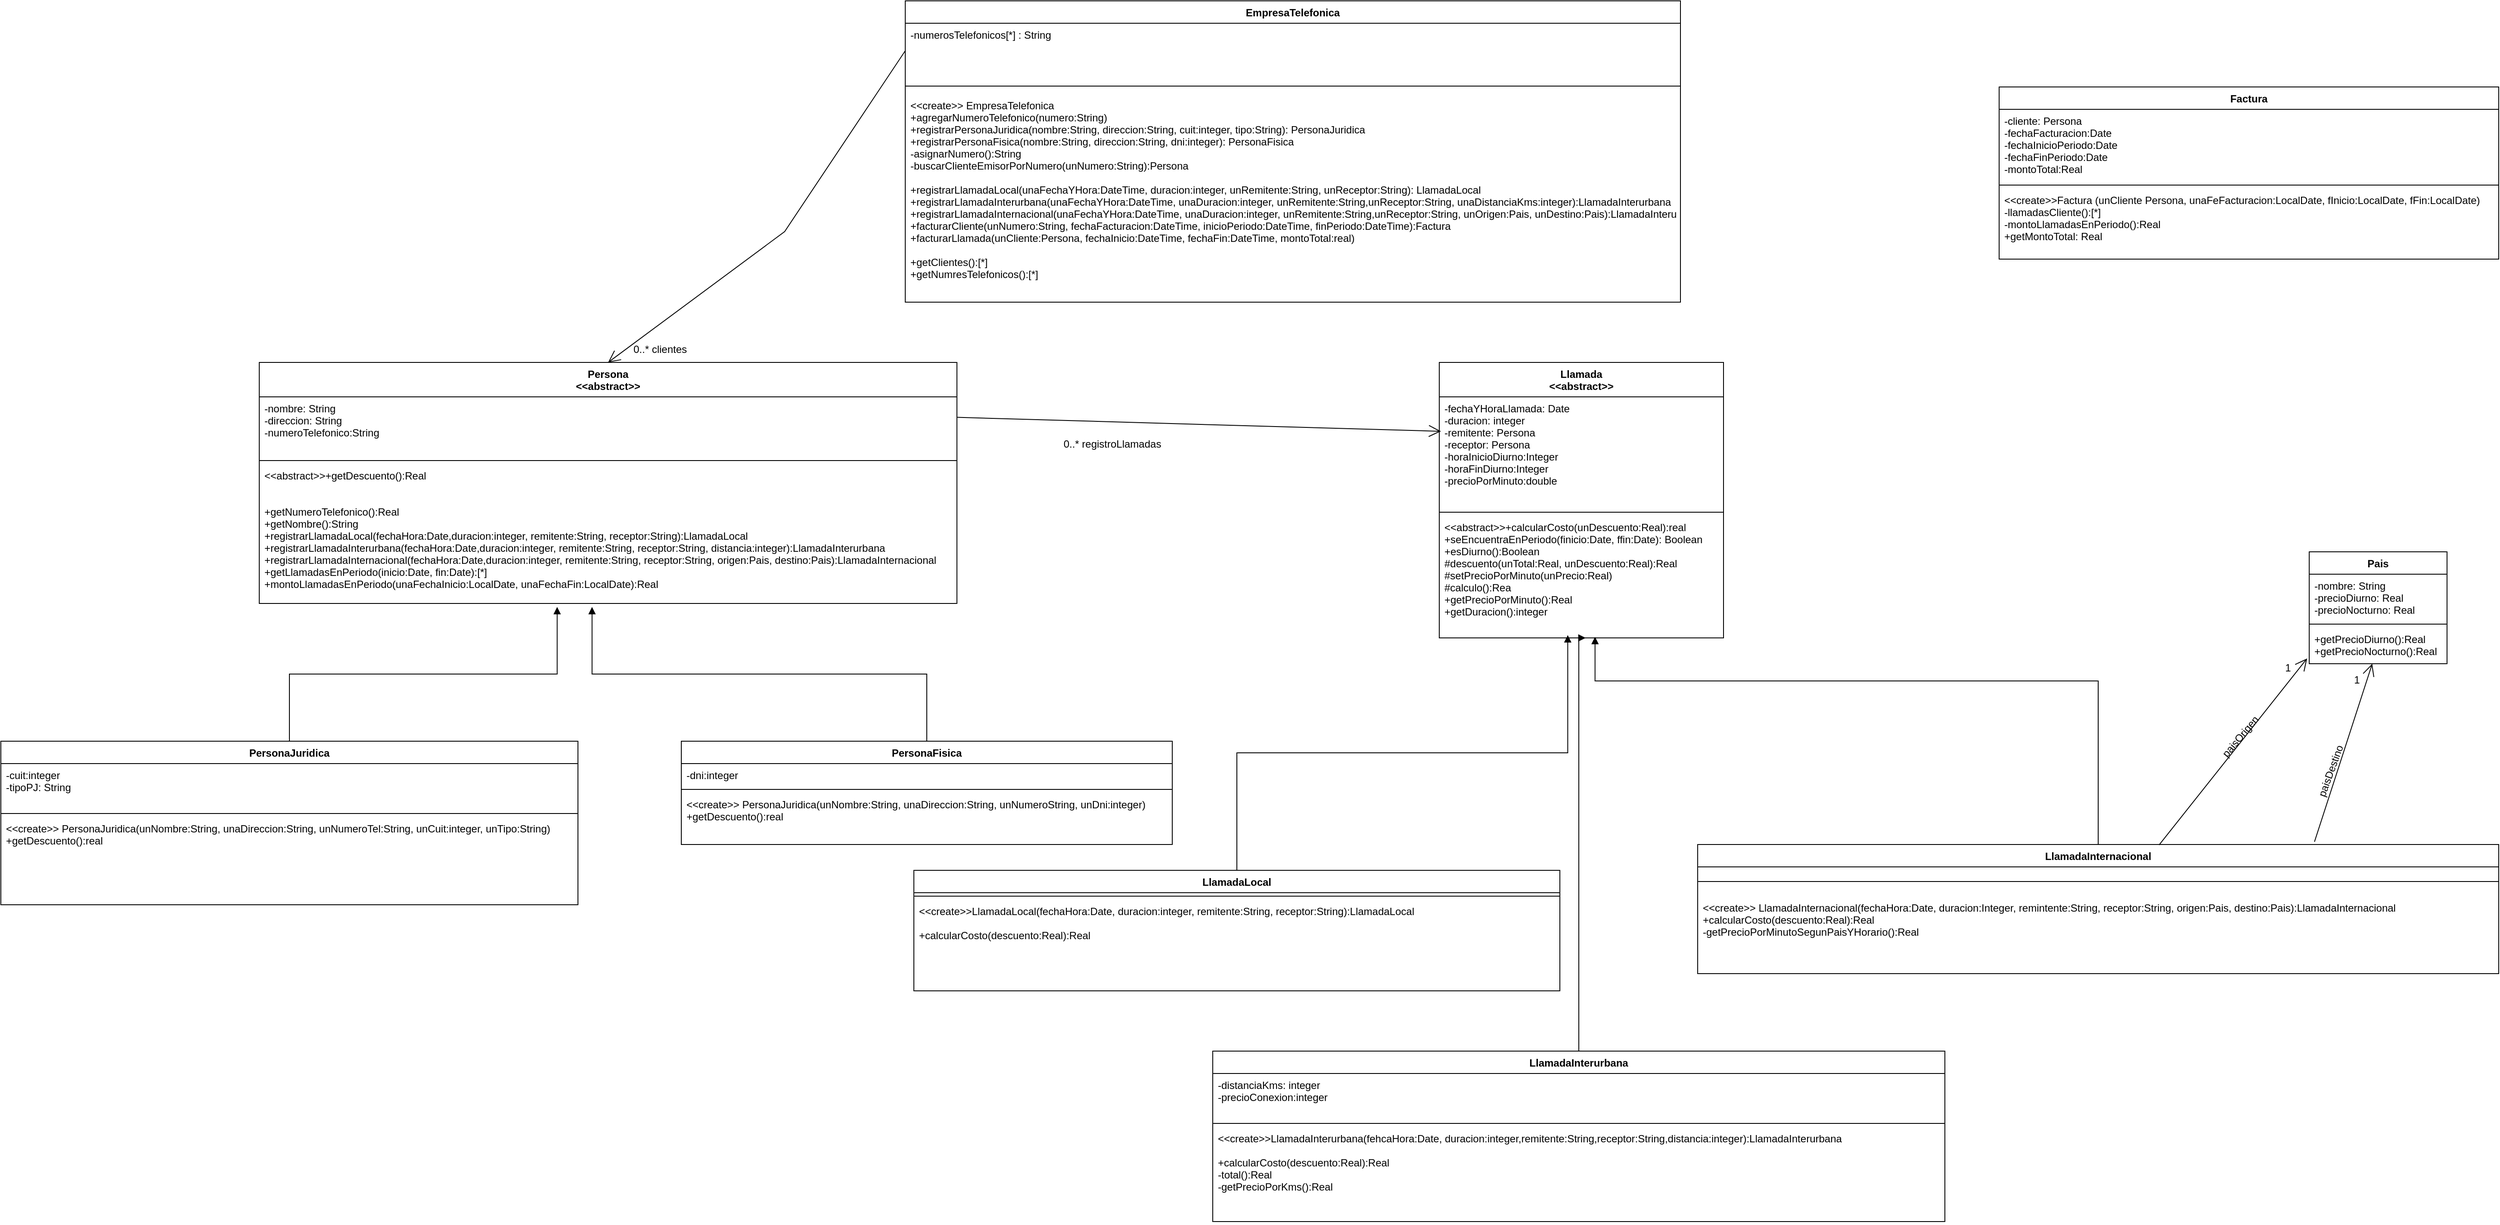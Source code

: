 <mxfile version="20.8.20" type="device"><diagram name="Página-1" id="1LssZV86cXGZ-2HQaKjp"><mxGraphModel dx="2117" dy="1742" grid="1" gridSize="10" guides="1" tooltips="1" connect="1" arrows="1" fold="1" page="1" pageScale="1" pageWidth="827" pageHeight="1169" math="0" shadow="0"><root><mxCell id="0"/><mxCell id="1" parent="0"/><mxCell id="ZTQVud0kmikCpPlMzOnT-1" value="EmpresaTelefonica" style="swimlane;fontStyle=1;align=center;verticalAlign=top;childLayout=stackLayout;horizontal=1;startSize=26;horizontalStack=0;resizeParent=1;resizeParentMax=0;resizeLast=0;collapsible=1;marginBottom=0;" parent="1" vertex="1"><mxGeometry x="260" y="-180" width="900" height="350" as="geometry"/></mxCell><mxCell id="ZTQVud0kmikCpPlMzOnT-2" value="-numerosTelefonicos[*] : String" style="text;strokeColor=none;fillColor=none;align=left;verticalAlign=top;spacingLeft=4;spacingRight=4;overflow=hidden;rotatable=0;points=[[0,0.5],[1,0.5]];portConstraint=eastwest;" parent="ZTQVud0kmikCpPlMzOnT-1" vertex="1"><mxGeometry y="26" width="900" height="64" as="geometry"/></mxCell><mxCell id="ZTQVud0kmikCpPlMzOnT-3" value="" style="line;strokeWidth=1;fillColor=none;align=left;verticalAlign=middle;spacingTop=-1;spacingLeft=3;spacingRight=3;rotatable=0;labelPosition=right;points=[];portConstraint=eastwest;strokeColor=inherit;" parent="ZTQVud0kmikCpPlMzOnT-1" vertex="1"><mxGeometry y="90" width="900" height="18" as="geometry"/></mxCell><mxCell id="ZTQVud0kmikCpPlMzOnT-4" value="&lt;&lt;create&gt;&gt; EmpresaTelefonica&#10;+agregarNumeroTelefonico(numero:String)&#10;+registrarPersonaJuridica(nombre:String, direccion:String, cuit:integer, tipo:String): PersonaJuridica&#10;+registrarPersonaFisica(nombre:String, direccion:String, dni:integer): PersonaFisica&#10;-asignarNumero():String&#10;-buscarClienteEmisorPorNumero(unNumero:String):Persona&#10;&#10;+registrarLlamadaLocal(unaFechaYHora:DateTime, duracion:integer, unRemitente:String, unReceptor:String): LlamadaLocal&#10;+registrarLlamadaInterurbana(unaFechaYHora:DateTime, unaDuracion:integer, unRemitente:String,unReceptor:String, unaDistanciaKms:integer):LlamadaInterurbana&#10;+registrarLlamadaInternacional(unaFechaYHora:DateTime, unaDuracion:integer, unRemitente:String,unReceptor:String, unOrigen:Pais, unDestino:Pais):LlamadaInterurbana&#10;+facturarCliente(unNumero:String, fechaFacturacion:DateTime, inicioPeriodo:DateTime, finPeriodo:DateTime):Factura&#10;+facturarLlamada(unCliente:Persona, fechaInicio:DateTime, fechaFin:DateTime, montoTotal:real)&#10;&#10;+getClientes():[*]&#10;+getNumresTelefonicos():[*]" style="text;strokeColor=none;fillColor=none;align=left;verticalAlign=top;spacingLeft=4;spacingRight=4;overflow=hidden;rotatable=0;points=[[0,0.5],[1,0.5]];portConstraint=eastwest;" parent="ZTQVud0kmikCpPlMzOnT-1" vertex="1"><mxGeometry y="108" width="900" height="242" as="geometry"/></mxCell><mxCell id="ZTQVud0kmikCpPlMzOnT-5" value="Persona&#10;&lt;&lt;abstract&gt;&gt;" style="swimlane;fontStyle=1;align=center;verticalAlign=top;childLayout=stackLayout;horizontal=1;startSize=40;horizontalStack=0;resizeParent=1;resizeParentMax=0;resizeLast=0;collapsible=1;marginBottom=0;" parent="1" vertex="1"><mxGeometry x="-490" y="240" width="810" height="280" as="geometry"/></mxCell><mxCell id="ZTQVud0kmikCpPlMzOnT-6" value="-nombre: String&#10;-direccion: String&#10;-numeroTelefonico:String" style="text;strokeColor=none;fillColor=none;align=left;verticalAlign=top;spacingLeft=4;spacingRight=4;overflow=hidden;rotatable=0;points=[[0,0.5],[1,0.5]];portConstraint=eastwest;" parent="ZTQVud0kmikCpPlMzOnT-5" vertex="1"><mxGeometry y="40" width="810" height="70" as="geometry"/></mxCell><mxCell id="ZTQVud0kmikCpPlMzOnT-7" value="" style="line;strokeWidth=1;fillColor=none;align=left;verticalAlign=middle;spacingTop=-1;spacingLeft=3;spacingRight=3;rotatable=0;labelPosition=right;points=[];portConstraint=eastwest;strokeColor=inherit;" parent="ZTQVud0kmikCpPlMzOnT-5" vertex="1"><mxGeometry y="110" width="810" height="8" as="geometry"/></mxCell><mxCell id="ZTQVud0kmikCpPlMzOnT-8" value="&lt;&lt;abstract&gt;&gt;+getDescuento():Real&#10;&#10;&#10;+getNumeroTelefonico():Real&#10;+getNombre():String&#10;+registrarLlamadaLocal(fechaHora:Date,duracion:integer, remitente:String, receptor:String):LlamadaLocal&#10;+registrarLlamadaInterurbana(fechaHora:Date,duracion:integer, remitente:String, receptor:String, distancia:integer):LlamadaInterurbana&#10;+registrarLlamadaInternacional(fechaHora:Date,duracion:integer, remitente:String, receptor:String, origen:Pais, destino:Pais):LlamadaInternacional&#10;+getLlamadasEnPeriodo(inicio:Date, fin:Date):[*]&#10;+montoLlamadasEnPeriodo(unaFechaInicio:LocalDate, unaFechaFin:LocalDate):Real" style="text;strokeColor=none;fillColor=none;align=left;verticalAlign=top;spacingLeft=4;spacingRight=4;overflow=hidden;rotatable=0;points=[[0,0.5],[1,0.5]];portConstraint=eastwest;" parent="ZTQVud0kmikCpPlMzOnT-5" vertex="1"><mxGeometry y="118" width="810" height="162" as="geometry"/></mxCell><mxCell id="ZTQVud0kmikCpPlMzOnT-11" value="0..* clientes" style="text;html=1;align=center;verticalAlign=middle;resizable=0;points=[];autosize=1;strokeColor=none;fillColor=none;" parent="1" vertex="1"><mxGeometry x="-70" y="210" width="90" height="30" as="geometry"/></mxCell><mxCell id="ZTQVud0kmikCpPlMzOnT-12" value="" style="endArrow=open;endFill=1;endSize=12;html=1;rounded=0;exitX=0;exitY=0.5;exitDx=0;exitDy=0;entryX=0.5;entryY=0;entryDx=0;entryDy=0;" parent="1" source="ZTQVud0kmikCpPlMzOnT-2" target="ZTQVud0kmikCpPlMzOnT-5" edge="1"><mxGeometry width="160" relative="1" as="geometry"><mxPoint x="330" y="280" as="sourcePoint"/><mxPoint x="490" y="280" as="targetPoint"/><Array as="points"><mxPoint x="120" y="88"/></Array></mxGeometry></mxCell><mxCell id="ZTQVud0kmikCpPlMzOnT-13" value="Llamada&#10;&lt;&lt;abstract&gt;&gt;" style="swimlane;fontStyle=1;align=center;verticalAlign=top;childLayout=stackLayout;horizontal=1;startSize=40;horizontalStack=0;resizeParent=1;resizeParentMax=0;resizeLast=0;collapsible=1;marginBottom=0;" parent="1" vertex="1"><mxGeometry x="880" y="240" width="330" height="320" as="geometry"/></mxCell><mxCell id="ZTQVud0kmikCpPlMzOnT-14" value="-fechaYHoraLlamada: Date&#10;-duracion: integer&#10;-remitente: Persona&#10;-receptor: Persona&#10;-horaInicioDiurno:Integer&#10;-horaFinDiurno:Integer&#10;-precioPorMinuto:double" style="text;strokeColor=none;fillColor=none;align=left;verticalAlign=top;spacingLeft=4;spacingRight=4;overflow=hidden;rotatable=0;points=[[0,0.5],[1,0.5]];portConstraint=eastwest;" parent="ZTQVud0kmikCpPlMzOnT-13" vertex="1"><mxGeometry y="40" width="330" height="130" as="geometry"/></mxCell><mxCell id="ZTQVud0kmikCpPlMzOnT-15" value="" style="line;strokeWidth=1;fillColor=none;align=left;verticalAlign=middle;spacingTop=-1;spacingLeft=3;spacingRight=3;rotatable=0;labelPosition=right;points=[];portConstraint=eastwest;strokeColor=inherit;" parent="ZTQVud0kmikCpPlMzOnT-13" vertex="1"><mxGeometry y="170" width="330" height="8" as="geometry"/></mxCell><mxCell id="ZTQVud0kmikCpPlMzOnT-16" value="&lt;&lt;abstract&gt;&gt;+calcularCosto(unDescuento:Real):real&#10;+seEncuentraEnPeriodo(finicio:Date, ffin:Date): Boolean&#10;+esDiurno():Boolean&#10;#descuento(unTotal:Real, unDescuento:Real):Real&#10;#setPrecioPorMinuto(unPrecio:Real)&#10;#calculo():Rea&#10;+getPrecioPorMinuto():Real&#10;+getDuracion():integer" style="text;strokeColor=none;fillColor=none;align=left;verticalAlign=top;spacingLeft=4;spacingRight=4;overflow=hidden;rotatable=0;points=[[0,0.5],[1,0.5]];portConstraint=eastwest;" parent="ZTQVud0kmikCpPlMzOnT-13" vertex="1"><mxGeometry y="178" width="330" height="142" as="geometry"/></mxCell><mxCell id="ZTQVud0kmikCpPlMzOnT-17" value="" style="endArrow=open;endFill=1;endSize=12;html=1;rounded=0;exitX=1;exitY=0.34;exitDx=0;exitDy=0;exitPerimeter=0;entryX=0.006;entryY=0.308;entryDx=0;entryDy=0;entryPerimeter=0;" parent="1" source="ZTQVud0kmikCpPlMzOnT-6" target="ZTQVud0kmikCpPlMzOnT-14" edge="1"><mxGeometry width="160" relative="1" as="geometry"><mxPoint x="330" y="510" as="sourcePoint"/><mxPoint x="871" y="378" as="targetPoint"/></mxGeometry></mxCell><mxCell id="ZTQVud0kmikCpPlMzOnT-18" value="0..* registroLlamadas" style="text;html=1;align=center;verticalAlign=middle;resizable=0;points=[];autosize=1;strokeColor=none;fillColor=none;" parent="1" vertex="1"><mxGeometry x="430" y="320" width="140" height="30" as="geometry"/></mxCell><mxCell id="ZTQVud0kmikCpPlMzOnT-19" value="PersonaJuridica" style="swimlane;fontStyle=1;align=center;verticalAlign=top;childLayout=stackLayout;horizontal=1;startSize=26;horizontalStack=0;resizeParent=1;resizeParentMax=0;resizeLast=0;collapsible=1;marginBottom=0;" parent="1" vertex="1"><mxGeometry x="-790" y="680" width="670" height="190" as="geometry"/></mxCell><mxCell id="ZTQVud0kmikCpPlMzOnT-20" value="-cuit:integer&#10;-tipoPJ: String" style="text;strokeColor=none;fillColor=none;align=left;verticalAlign=top;spacingLeft=4;spacingRight=4;overflow=hidden;rotatable=0;points=[[0,0.5],[1,0.5]];portConstraint=eastwest;" parent="ZTQVud0kmikCpPlMzOnT-19" vertex="1"><mxGeometry y="26" width="670" height="54" as="geometry"/></mxCell><mxCell id="ZTQVud0kmikCpPlMzOnT-21" value="" style="line;strokeWidth=1;fillColor=none;align=left;verticalAlign=middle;spacingTop=-1;spacingLeft=3;spacingRight=3;rotatable=0;labelPosition=right;points=[];portConstraint=eastwest;strokeColor=inherit;" parent="ZTQVud0kmikCpPlMzOnT-19" vertex="1"><mxGeometry y="80" width="670" height="8" as="geometry"/></mxCell><mxCell id="ZTQVud0kmikCpPlMzOnT-22" value="&lt;&lt;create&gt;&gt; PersonaJuridica(unNombre:String, unaDireccion:String, unNumeroTel:String, unCuit:integer, unTipo:String)&#10;+getDescuento():real" style="text;strokeColor=none;fillColor=none;align=left;verticalAlign=top;spacingLeft=4;spacingRight=4;overflow=hidden;rotatable=0;points=[[0,0.5],[1,0.5]];portConstraint=eastwest;" parent="ZTQVud0kmikCpPlMzOnT-19" vertex="1"><mxGeometry y="88" width="670" height="102" as="geometry"/></mxCell><mxCell id="ZTQVud0kmikCpPlMzOnT-23" value="PersonaFisica&#10;" style="swimlane;fontStyle=1;align=center;verticalAlign=top;childLayout=stackLayout;horizontal=1;startSize=26;horizontalStack=0;resizeParent=1;resizeParentMax=0;resizeLast=0;collapsible=1;marginBottom=0;" parent="1" vertex="1"><mxGeometry y="680" width="570" height="120" as="geometry"/></mxCell><mxCell id="ZTQVud0kmikCpPlMzOnT-24" value="-dni:integer" style="text;strokeColor=none;fillColor=none;align=left;verticalAlign=top;spacingLeft=4;spacingRight=4;overflow=hidden;rotatable=0;points=[[0,0.5],[1,0.5]];portConstraint=eastwest;" parent="ZTQVud0kmikCpPlMzOnT-23" vertex="1"><mxGeometry y="26" width="570" height="26" as="geometry"/></mxCell><mxCell id="ZTQVud0kmikCpPlMzOnT-25" value="" style="line;strokeWidth=1;fillColor=none;align=left;verticalAlign=middle;spacingTop=-1;spacingLeft=3;spacingRight=3;rotatable=0;labelPosition=right;points=[];portConstraint=eastwest;strokeColor=inherit;" parent="ZTQVud0kmikCpPlMzOnT-23" vertex="1"><mxGeometry y="52" width="570" height="8" as="geometry"/></mxCell><mxCell id="ZTQVud0kmikCpPlMzOnT-26" value="&lt;&lt;create&gt;&gt; PersonaJuridica(unNombre:String, unaDireccion:String, unNumeroString, unDni:integer)&#10;+getDescuento():real" style="text;strokeColor=none;fillColor=none;align=left;verticalAlign=top;spacingLeft=4;spacingRight=4;overflow=hidden;rotatable=0;points=[[0,0.5],[1,0.5]];portConstraint=eastwest;" parent="ZTQVud0kmikCpPlMzOnT-23" vertex="1"><mxGeometry y="60" width="570" height="60" as="geometry"/></mxCell><mxCell id="ZTQVud0kmikCpPlMzOnT-27" value="" style="html=1;verticalAlign=bottom;endArrow=block;edgeStyle=elbowEdgeStyle;elbow=vertical;curved=0;rounded=0;exitX=0.5;exitY=0;exitDx=0;exitDy=0;entryX=0.427;entryY=1.025;entryDx=0;entryDy=0;entryPerimeter=0;" parent="1" source="ZTQVud0kmikCpPlMzOnT-19" target="ZTQVud0kmikCpPlMzOnT-8" edge="1"><mxGeometry width="80" relative="1" as="geometry"><mxPoint x="190" y="510" as="sourcePoint"/><mxPoint x="270" y="510" as="targetPoint"/></mxGeometry></mxCell><mxCell id="ZTQVud0kmikCpPlMzOnT-28" value="" style="html=1;verticalAlign=bottom;endArrow=block;edgeStyle=elbowEdgeStyle;elbow=vertical;curved=0;rounded=0;exitX=0.5;exitY=0;exitDx=0;exitDy=0;entryX=0.477;entryY=1.025;entryDx=0;entryDy=0;entryPerimeter=0;" parent="1" source="ZTQVud0kmikCpPlMzOnT-23" target="ZTQVud0kmikCpPlMzOnT-8" edge="1"><mxGeometry width="80" relative="1" as="geometry"><mxPoint x="190" y="510" as="sourcePoint"/><mxPoint x="270" y="510" as="targetPoint"/></mxGeometry></mxCell><mxCell id="ZTQVud0kmikCpPlMzOnT-29" value="LlamadaLocal" style="swimlane;fontStyle=1;align=center;verticalAlign=top;childLayout=stackLayout;horizontal=1;startSize=26;horizontalStack=0;resizeParent=1;resizeParentMax=0;resizeLast=0;collapsible=1;marginBottom=0;" parent="1" vertex="1"><mxGeometry x="270" y="830" width="750" height="140" as="geometry"/></mxCell><mxCell id="ZTQVud0kmikCpPlMzOnT-31" value="" style="line;strokeWidth=1;fillColor=none;align=left;verticalAlign=middle;spacingTop=-1;spacingLeft=3;spacingRight=3;rotatable=0;labelPosition=right;points=[];portConstraint=eastwest;strokeColor=inherit;" parent="ZTQVud0kmikCpPlMzOnT-29" vertex="1"><mxGeometry y="26" width="750" height="8" as="geometry"/></mxCell><mxCell id="ZTQVud0kmikCpPlMzOnT-32" value="&lt;&lt;create&gt;&gt;LlamadaLocal(fechaHora:Date, duracion:integer, remitente:String, receptor:String):LlamadaLocal&#10;&#10;+calcularCosto(descuento:Real):Real" style="text;strokeColor=none;fillColor=none;align=left;verticalAlign=top;spacingLeft=4;spacingRight=4;overflow=hidden;rotatable=0;points=[[0,0.5],[1,0.5]];portConstraint=eastwest;" parent="ZTQVud0kmikCpPlMzOnT-29" vertex="1"><mxGeometry y="34" width="750" height="106" as="geometry"/></mxCell><mxCell id="ZTQVud0kmikCpPlMzOnT-34" value="LlamadaInterurbana" style="swimlane;fontStyle=1;align=center;verticalAlign=top;childLayout=stackLayout;horizontal=1;startSize=26;horizontalStack=0;resizeParent=1;resizeParentMax=0;resizeLast=0;collapsible=1;marginBottom=0;" parent="1" vertex="1"><mxGeometry x="617" y="1040" width="850" height="198" as="geometry"/></mxCell><mxCell id="ZTQVud0kmikCpPlMzOnT-35" value="-distanciaKms: integer&#10;-precioConexion:integer" style="text;strokeColor=none;fillColor=none;align=left;verticalAlign=top;spacingLeft=4;spacingRight=4;overflow=hidden;rotatable=0;points=[[0,0.5],[1,0.5]];portConstraint=eastwest;" parent="ZTQVud0kmikCpPlMzOnT-34" vertex="1"><mxGeometry y="26" width="850" height="54" as="geometry"/></mxCell><mxCell id="ZTQVud0kmikCpPlMzOnT-36" value="" style="line;strokeWidth=1;fillColor=none;align=left;verticalAlign=middle;spacingTop=-1;spacingLeft=3;spacingRight=3;rotatable=0;labelPosition=right;points=[];portConstraint=eastwest;strokeColor=inherit;" parent="ZTQVud0kmikCpPlMzOnT-34" vertex="1"><mxGeometry y="80" width="850" height="8" as="geometry"/></mxCell><mxCell id="ZTQVud0kmikCpPlMzOnT-37" value="&lt;&lt;create&gt;&gt;LlamadaInterurbana(fehcaHora:Date, duracion:integer,remitente:String,receptor:String,distancia:integer):LlamadaInterurbana&#10;&#10;+calcularCosto(descuento:Real):Real&#10;-total():Real&#10;-getPrecioPorKms():Real&#10;" style="text;strokeColor=none;fillColor=none;align=left;verticalAlign=top;spacingLeft=4;spacingRight=4;overflow=hidden;rotatable=0;points=[[0,0.5],[1,0.5]];portConstraint=eastwest;" parent="ZTQVud0kmikCpPlMzOnT-34" vertex="1"><mxGeometry y="88" width="850" height="110" as="geometry"/></mxCell><mxCell id="ZTQVud0kmikCpPlMzOnT-38" value="LlamadaInternacional" style="swimlane;fontStyle=1;align=center;verticalAlign=top;childLayout=stackLayout;horizontal=1;startSize=26;horizontalStack=0;resizeParent=1;resizeParentMax=0;resizeLast=0;collapsible=1;marginBottom=0;" parent="1" vertex="1"><mxGeometry x="1180" y="800" width="930" height="150" as="geometry"/></mxCell><mxCell id="ZTQVud0kmikCpPlMzOnT-40" value="" style="line;strokeWidth=1;fillColor=none;align=left;verticalAlign=middle;spacingTop=-1;spacingLeft=3;spacingRight=3;rotatable=0;labelPosition=right;points=[];portConstraint=eastwest;strokeColor=inherit;" parent="ZTQVud0kmikCpPlMzOnT-38" vertex="1"><mxGeometry y="26" width="930" height="34" as="geometry"/></mxCell><mxCell id="ZTQVud0kmikCpPlMzOnT-41" value="&lt;&lt;create&gt;&gt; LlamadaInternacional(fechaHora:Date, duracion:Integer, remintente:String, receptor:String, origen:Pais, destino:Pais):LlamadaInternacional&#10;+calcularCosto(descuento:Real):Real&#10;-getPrecioPorMinutoSegunPaisYHorario():Real" style="text;strokeColor=none;fillColor=none;align=left;verticalAlign=top;spacingLeft=4;spacingRight=4;overflow=hidden;rotatable=0;points=[[0,0.5],[1,0.5]];portConstraint=eastwest;" parent="ZTQVud0kmikCpPlMzOnT-38" vertex="1"><mxGeometry y="60" width="930" height="90" as="geometry"/></mxCell><mxCell id="ZTQVud0kmikCpPlMzOnT-42" value="" style="html=1;verticalAlign=bottom;endArrow=block;edgeStyle=elbowEdgeStyle;elbow=vertical;curved=0;rounded=0;entryX=0.452;entryY=0.977;entryDx=0;entryDy=0;entryPerimeter=0;exitX=0.5;exitY=0;exitDx=0;exitDy=0;" parent="1" source="ZTQVud0kmikCpPlMzOnT-29" target="ZTQVud0kmikCpPlMzOnT-16" edge="1"><mxGeometry width="80" relative="1" as="geometry"><mxPoint x="1060" y="690" as="sourcePoint"/><mxPoint x="1140" y="690" as="targetPoint"/></mxGeometry></mxCell><mxCell id="ZTQVud0kmikCpPlMzOnT-43" value="" style="html=1;verticalAlign=bottom;endArrow=block;edgeStyle=elbowEdgeStyle;elbow=vertical;curved=0;rounded=0;entryX=0.515;entryY=1;entryDx=0;entryDy=0;entryPerimeter=0;exitX=0.5;exitY=0;exitDx=0;exitDy=0;" parent="1" source="ZTQVud0kmikCpPlMzOnT-34" target="ZTQVud0kmikCpPlMzOnT-16" edge="1"><mxGeometry width="80" relative="1" as="geometry"><mxPoint x="1060" y="690" as="sourcePoint"/><mxPoint x="1140" y="690" as="targetPoint"/><Array as="points"><mxPoint x="1045" y="560"/><mxPoint x="1042" y="620"/><mxPoint x="1030" y="690"/><mxPoint x="1042" y="720"/></Array></mxGeometry></mxCell><mxCell id="ZTQVud0kmikCpPlMzOnT-44" value="" style="html=1;verticalAlign=bottom;endArrow=block;edgeStyle=elbowEdgeStyle;elbow=vertical;curved=0;rounded=0;exitX=0.5;exitY=0;exitDx=0;exitDy=0;entryX=0.548;entryY=0.991;entryDx=0;entryDy=0;entryPerimeter=0;" parent="1" source="ZTQVud0kmikCpPlMzOnT-38" target="ZTQVud0kmikCpPlMzOnT-16" edge="1"><mxGeometry width="80" relative="1" as="geometry"><mxPoint x="1060" y="690" as="sourcePoint"/><mxPoint x="1061" y="535" as="targetPoint"/><Array as="points"><mxPoint x="1130" y="610"/></Array></mxGeometry></mxCell><mxCell id="ZTQVud0kmikCpPlMzOnT-46" value="Pais" style="swimlane;fontStyle=1;align=center;verticalAlign=top;childLayout=stackLayout;horizontal=1;startSize=26;horizontalStack=0;resizeParent=1;resizeParentMax=0;resizeLast=0;collapsible=1;marginBottom=0;" parent="1" vertex="1"><mxGeometry x="1890" y="460" width="160" height="130" as="geometry"/></mxCell><mxCell id="ZTQVud0kmikCpPlMzOnT-47" value="-nombre: String&#10;-precioDiurno: Real&#10;-precioNocturno: Real" style="text;strokeColor=none;fillColor=none;align=left;verticalAlign=top;spacingLeft=4;spacingRight=4;overflow=hidden;rotatable=0;points=[[0,0.5],[1,0.5]];portConstraint=eastwest;" parent="ZTQVud0kmikCpPlMzOnT-46" vertex="1"><mxGeometry y="26" width="160" height="54" as="geometry"/></mxCell><mxCell id="ZTQVud0kmikCpPlMzOnT-48" value="" style="line;strokeWidth=1;fillColor=none;align=left;verticalAlign=middle;spacingTop=-1;spacingLeft=3;spacingRight=3;rotatable=0;labelPosition=right;points=[];portConstraint=eastwest;strokeColor=inherit;" parent="ZTQVud0kmikCpPlMzOnT-46" vertex="1"><mxGeometry y="80" width="160" height="8" as="geometry"/></mxCell><mxCell id="ZTQVud0kmikCpPlMzOnT-49" value="+getPrecioDiurno():Real&#10;+getPrecioNocturno():Real" style="text;strokeColor=none;fillColor=none;align=left;verticalAlign=top;spacingLeft=4;spacingRight=4;overflow=hidden;rotatable=0;points=[[0,0.5],[1,0.5]];portConstraint=eastwest;" parent="ZTQVud0kmikCpPlMzOnT-46" vertex="1"><mxGeometry y="88" width="160" height="42" as="geometry"/></mxCell><mxCell id="ZTQVud0kmikCpPlMzOnT-50" value="" style="endArrow=open;endFill=1;endSize=12;html=1;rounded=0;entryX=-0.015;entryY=0.854;entryDx=0;entryDy=0;entryPerimeter=0;exitX=0.576;exitY=0.004;exitDx=0;exitDy=0;exitPerimeter=0;" parent="1" source="ZTQVud0kmikCpPlMzOnT-38" target="ZTQVud0kmikCpPlMzOnT-49" edge="1"><mxGeometry width="160" relative="1" as="geometry"><mxPoint x="1570" y="660" as="sourcePoint"/><mxPoint x="1661" y="649" as="targetPoint"/></mxGeometry></mxCell><mxCell id="ZTQVud0kmikCpPlMzOnT-51" value="" style="endArrow=open;endFill=1;endSize=12;html=1;rounded=0;exitX=0.77;exitY=-0.021;exitDx=0;exitDy=0;exitPerimeter=0;" parent="1" source="ZTQVud0kmikCpPlMzOnT-38" target="ZTQVud0kmikCpPlMzOnT-49" edge="1"><mxGeometry width="160" relative="1" as="geometry"><mxPoint x="1820" y="790" as="sourcePoint"/><mxPoint x="1669" y="692.5" as="targetPoint"/></mxGeometry></mxCell><mxCell id="ZTQVud0kmikCpPlMzOnT-52" value="paisOrigen" style="text;html=1;align=center;verticalAlign=middle;resizable=0;points=[];autosize=1;strokeColor=none;fillColor=none;rotation=-50;" parent="1" vertex="1"><mxGeometry x="1770" y="660" width="80" height="30" as="geometry"/></mxCell><mxCell id="ZTQVud0kmikCpPlMzOnT-53" value="paisDestino" style="text;html=1;align=center;verticalAlign=middle;resizable=0;points=[];autosize=1;strokeColor=none;fillColor=none;rotation=-70;" parent="1" vertex="1"><mxGeometry x="1870" y="700" width="90" height="30" as="geometry"/></mxCell><mxCell id="ZTQVud0kmikCpPlMzOnT-54" value="1" style="text;html=1;align=center;verticalAlign=middle;resizable=0;points=[];autosize=1;strokeColor=none;fillColor=none;" parent="1" vertex="1"><mxGeometry x="1850" y="580" width="30" height="30" as="geometry"/></mxCell><mxCell id="ZTQVud0kmikCpPlMzOnT-55" value="1" style="text;html=1;align=center;verticalAlign=middle;resizable=0;points=[];autosize=1;strokeColor=none;fillColor=none;" parent="1" vertex="1"><mxGeometry x="1930" y="594" width="30" height="30" as="geometry"/></mxCell><mxCell id="N1x9HTTBLdOTACGGlkS4-1" value="Factura" style="swimlane;fontStyle=1;align=center;verticalAlign=top;childLayout=stackLayout;horizontal=1;startSize=26;horizontalStack=0;resizeParent=1;resizeParentMax=0;resizeLast=0;collapsible=1;marginBottom=0;" parent="1" vertex="1"><mxGeometry x="1530" y="-80" width="580" height="200" as="geometry"/></mxCell><mxCell id="N1x9HTTBLdOTACGGlkS4-2" value="-cliente: Persona&#10;-fechaFacturacion:Date&#10;-fechaInicioPeriodo:Date&#10;-fechaFinPeriodo:Date&#10;-montoTotal:Real" style="text;strokeColor=none;fillColor=none;align=left;verticalAlign=top;spacingLeft=4;spacingRight=4;overflow=hidden;rotatable=0;points=[[0,0.5],[1,0.5]];portConstraint=eastwest;" parent="N1x9HTTBLdOTACGGlkS4-1" vertex="1"><mxGeometry y="26" width="580" height="84" as="geometry"/></mxCell><mxCell id="N1x9HTTBLdOTACGGlkS4-3" value="" style="line;strokeWidth=1;fillColor=none;align=left;verticalAlign=middle;spacingTop=-1;spacingLeft=3;spacingRight=3;rotatable=0;labelPosition=right;points=[];portConstraint=eastwest;strokeColor=inherit;" parent="N1x9HTTBLdOTACGGlkS4-1" vertex="1"><mxGeometry y="110" width="580" height="8" as="geometry"/></mxCell><mxCell id="N1x9HTTBLdOTACGGlkS4-4" value="&lt;&lt;create&gt;&gt;Factura (unCliente Persona, unaFeFacturacion:LocalDate, fInicio:LocalDate, fFin:LocalDate)&#10;-llamadasCliente():[*]&#10;-montoLlamadasEnPeriodo():Real&#10;+getMontoTotal: Real&#10;" style="text;strokeColor=none;fillColor=none;align=left;verticalAlign=top;spacingLeft=4;spacingRight=4;overflow=hidden;rotatable=0;points=[[0,0.5],[1,0.5]];portConstraint=eastwest;" parent="N1x9HTTBLdOTACGGlkS4-1" vertex="1"><mxGeometry y="118" width="580" height="82" as="geometry"/></mxCell></root></mxGraphModel></diagram></mxfile>